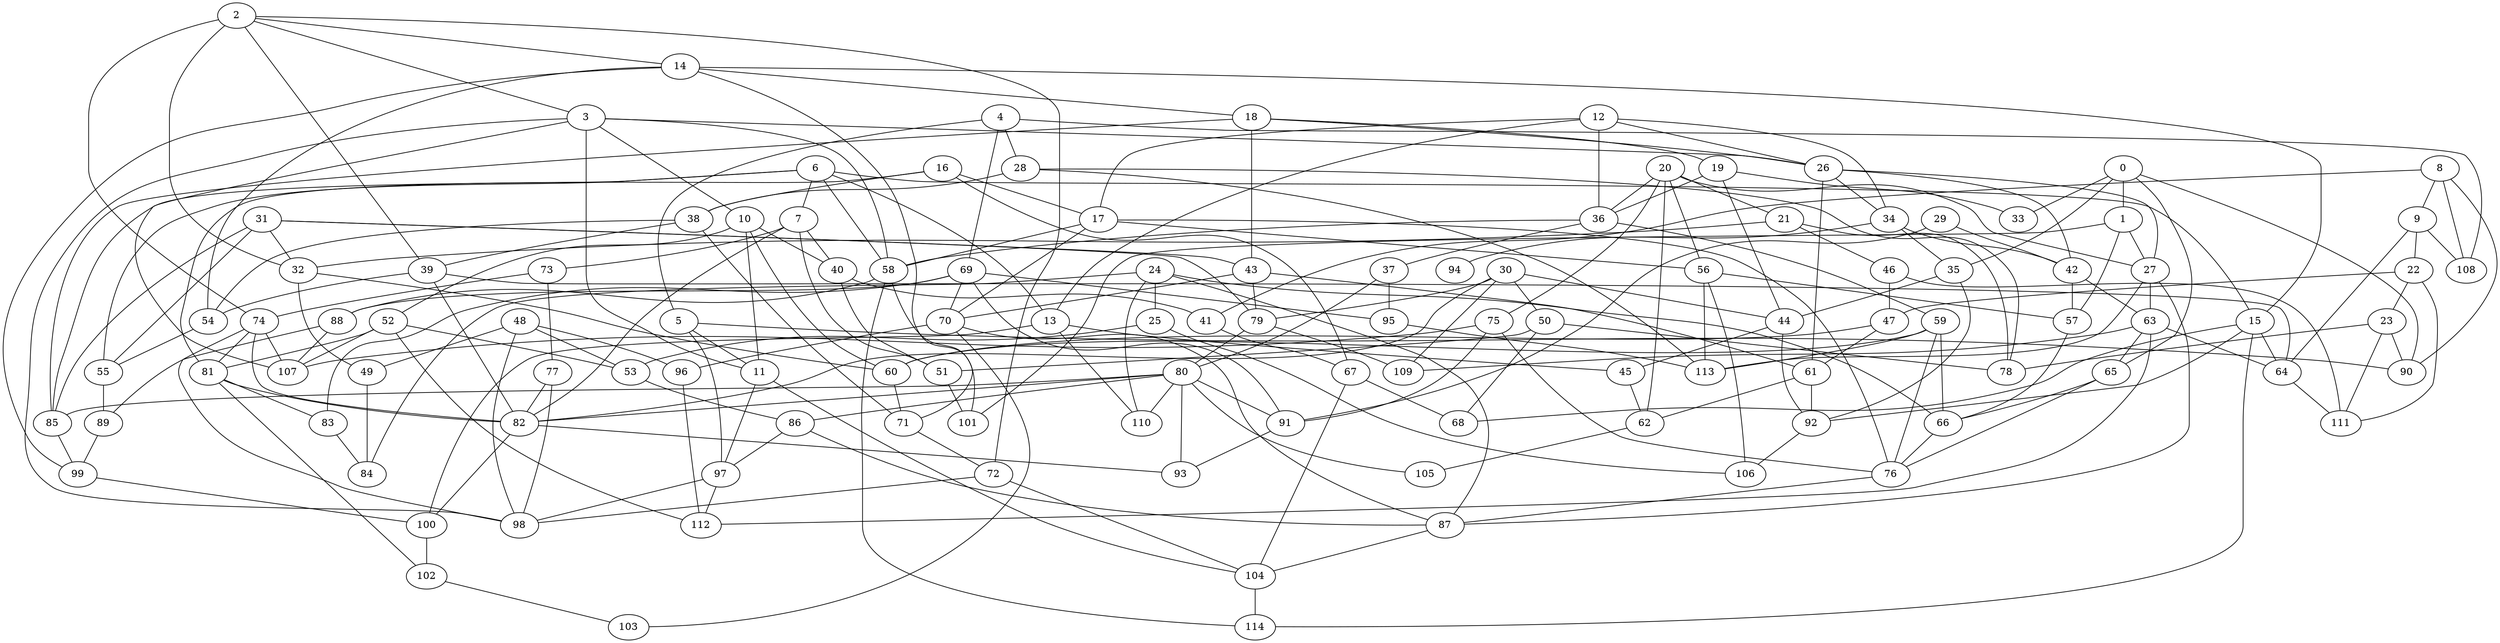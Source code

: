 graph {
	0 -- 1
	0 -- 33
	0 -- 35
	0 -- 65
	0 -- 90
	1 -- 27
	1 -- 57
	1 -- 101
	2 -- 3
	2 -- 14
	2 -- 32
	2 -- 39
	2 -- 72
	2 -- 74
	3 -- 10
	3 -- 11
	3 -- 26
	3 -- 58
	3 -- 98
	3 -- 107
	4 -- 5
	4 -- 28
	4 -- 69
	4 -- 108
	5 -- 11
	5 -- 90
	5 -- 97
	6 -- 7
	6 -- 13
	6 -- 15
	6 -- 55
	6 -- 58
	6 -- 85
	7 -- 40
	7 -- 51
	7 -- 73
	7 -- 82
	8 -- 9
	8 -- 41
	8 -- 90
	8 -- 108
	9 -- 22
	9 -- 64
	9 -- 108
	10 -- 11
	10 -- 40
	10 -- 52
	10 -- 60
	11 -- 97
	11 -- 104
	12 -- 13
	12 -- 17
	12 -- 26
	12 -- 34
	12 -- 36
	13 -- 45
	13 -- 100
	13 -- 110
	14 -- 15
	14 -- 18
	14 -- 54
	14 -- 71
	14 -- 99
	15 -- 64
	15 -- 68
	15 -- 92
	15 -- 114
	16 -- 17
	16 -- 38
	16 -- 67
	16 -- 81
	17 -- 56
	17 -- 58
	17 -- 70
	17 -- 76
	18 -- 19
	18 -- 26
	18 -- 43
	18 -- 85
	19 -- 33
	19 -- 36
	19 -- 44
	20 -- 21
	20 -- 27
	20 -- 36
	20 -- 56
	20 -- 62
	20 -- 75
	21 -- 32
	21 -- 46
	21 -- 78
	22 -- 23
	22 -- 47
	22 -- 111
	23 -- 78
	23 -- 90
	23 -- 111
	24 -- 25
	24 -- 66
	24 -- 84
	24 -- 87
	24 -- 110
	25 -- 53
	25 -- 106
	26 -- 27
	26 -- 34
	26 -- 42
	26 -- 61
	27 -- 63
	27 -- 87
	27 -- 113
	28 -- 38
	28 -- 78
	28 -- 113
	29 -- 42
	29 -- 91
	30 -- 44
	30 -- 50
	30 -- 79
	30 -- 82
	30 -- 109
	31 -- 32
	31 -- 43
	31 -- 55
	31 -- 79
	31 -- 85
	32 -- 49
	32 -- 60
	34 -- 35
	34 -- 42
	34 -- 94
	35 -- 44
	35 -- 92
	36 -- 37
	36 -- 58
	36 -- 59
	37 -- 80
	37 -- 95
	38 -- 39
	38 -- 54
	38 -- 71
	39 -- 54
	39 -- 64
	39 -- 82
	40 -- 41
	40 -- 51
	41 -- 67
	42 -- 57
	42 -- 63
	43 -- 61
	43 -- 70
	43 -- 79
	44 -- 45
	44 -- 92
	45 -- 62
	46 -- 47
	46 -- 111
	47 -- 60
	47 -- 61
	48 -- 49
	48 -- 53
	48 -- 96
	48 -- 98
	49 -- 84
	50 -- 51
	50 -- 68
	50 -- 78
	51 -- 101
	52 -- 53
	52 -- 81
	52 -- 107
	52 -- 112
	53 -- 86
	54 -- 55
	55 -- 89
	56 -- 57
	56 -- 106
	56 -- 113
	57 -- 66
	58 -- 88
	58 -- 101
	58 -- 114
	59 -- 60
	59 -- 66
	59 -- 76
	59 -- 113
	60 -- 71
	61 -- 62
	61 -- 92
	62 -- 105
	63 -- 64
	63 -- 65
	63 -- 109
	63 -- 112
	64 -- 111
	65 -- 66
	65 -- 76
	66 -- 76
	67 -- 68
	67 -- 104
	69 -- 70
	69 -- 83
	69 -- 88
	69 -- 91
	69 -- 95
	70 -- 87
	70 -- 96
	70 -- 103
	71 -- 72
	72 -- 98
	72 -- 104
	73 -- 74
	73 -- 77
	74 -- 81
	74 -- 82
	74 -- 98
	74 -- 107
	75 -- 76
	75 -- 91
	75 -- 107
	76 -- 87
	77 -- 82
	77 -- 98
	79 -- 80
	79 -- 109
	80 -- 82
	80 -- 85
	80 -- 86
	80 -- 91
	80 -- 93
	80 -- 105
	80 -- 110
	81 -- 82
	81 -- 83
	81 -- 102
	82 -- 93
	82 -- 100
	83 -- 84
	85 -- 99
	86 -- 87
	86 -- 97
	87 -- 104
	88 -- 89
	88 -- 107
	89 -- 99
	91 -- 93
	92 -- 106
	95 -- 113
	96 -- 112
	97 -- 98
	97 -- 112
	99 -- 100
	100 -- 102
	102 -- 103
	104 -- 114
}
